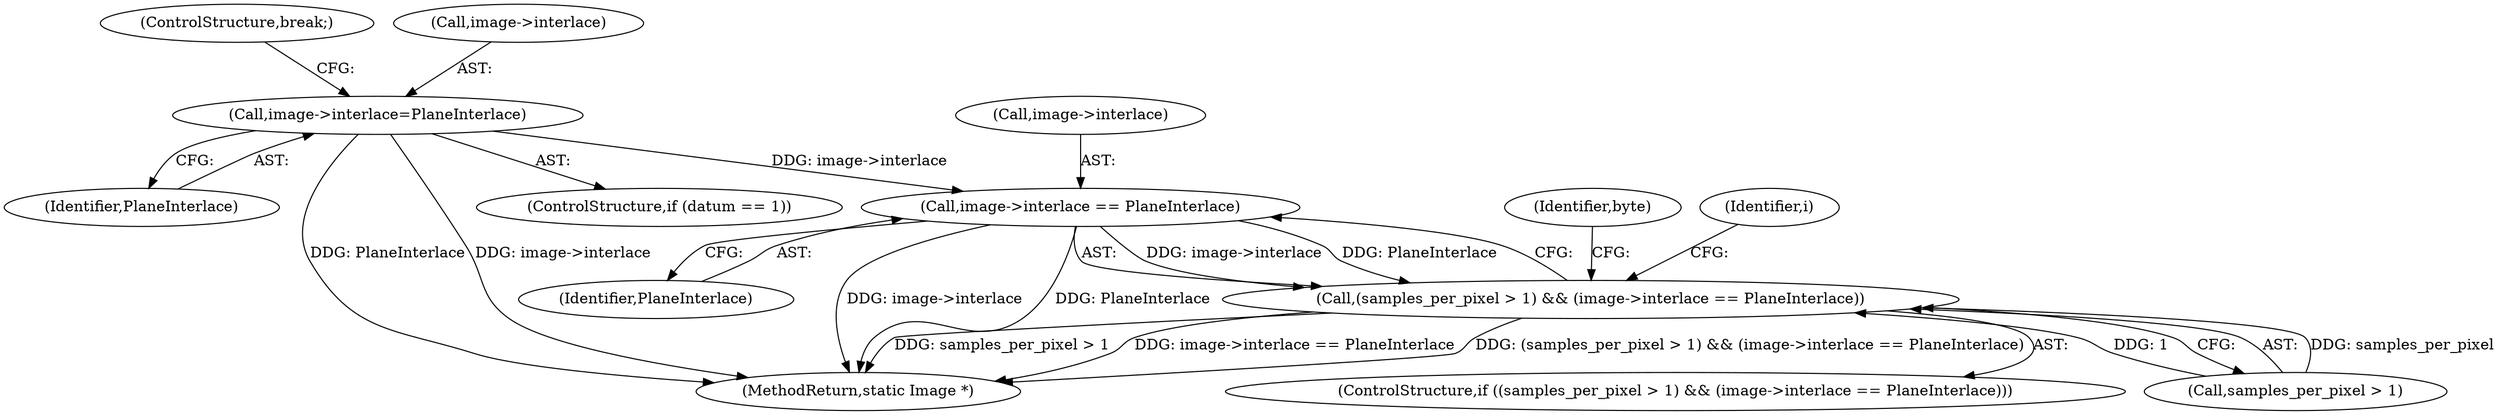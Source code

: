 digraph "0_ImageMagick_f6e9d0d9955e85bdd7540b251cd50d598dacc5e6_8@pointer" {
"1003240" [label="(Call,image->interlace == PlaneInterlace)"];
"1001395" [label="(Call,image->interlace=PlaneInterlace)"];
"1003236" [label="(Call,(samples_per_pixel > 1) && (image->interlace == PlaneInterlace))"];
"1001399" [label="(Identifier,PlaneInterlace)"];
"1003395" [label="(Identifier,byte)"];
"1003235" [label="(ControlStructure,if ((samples_per_pixel > 1) && (image->interlace == PlaneInterlace)))"];
"1001400" [label="(ControlStructure,break;)"];
"1003244" [label="(Identifier,PlaneInterlace)"];
"1003241" [label="(Call,image->interlace)"];
"1001396" [label="(Call,image->interlace)"];
"1003236" [label="(Call,(samples_per_pixel > 1) && (image->interlace == PlaneInterlace))"];
"1004563" [label="(MethodReturn,static Image *)"];
"1001391" [label="(ControlStructure,if (datum == 1))"];
"1003237" [label="(Call,samples_per_pixel > 1)"];
"1001395" [label="(Call,image->interlace=PlaneInterlace)"];
"1003248" [label="(Identifier,i)"];
"1003240" [label="(Call,image->interlace == PlaneInterlace)"];
"1003240" -> "1003236"  [label="AST: "];
"1003240" -> "1003244"  [label="CFG: "];
"1003241" -> "1003240"  [label="AST: "];
"1003244" -> "1003240"  [label="AST: "];
"1003236" -> "1003240"  [label="CFG: "];
"1003240" -> "1004563"  [label="DDG: image->interlace"];
"1003240" -> "1004563"  [label="DDG: PlaneInterlace"];
"1003240" -> "1003236"  [label="DDG: image->interlace"];
"1003240" -> "1003236"  [label="DDG: PlaneInterlace"];
"1001395" -> "1003240"  [label="DDG: image->interlace"];
"1001395" -> "1001391"  [label="AST: "];
"1001395" -> "1001399"  [label="CFG: "];
"1001396" -> "1001395"  [label="AST: "];
"1001399" -> "1001395"  [label="AST: "];
"1001400" -> "1001395"  [label="CFG: "];
"1001395" -> "1004563"  [label="DDG: PlaneInterlace"];
"1001395" -> "1004563"  [label="DDG: image->interlace"];
"1003236" -> "1003235"  [label="AST: "];
"1003236" -> "1003237"  [label="CFG: "];
"1003237" -> "1003236"  [label="AST: "];
"1003248" -> "1003236"  [label="CFG: "];
"1003395" -> "1003236"  [label="CFG: "];
"1003236" -> "1004563"  [label="DDG: samples_per_pixel > 1"];
"1003236" -> "1004563"  [label="DDG: image->interlace == PlaneInterlace"];
"1003236" -> "1004563"  [label="DDG: (samples_per_pixel > 1) && (image->interlace == PlaneInterlace)"];
"1003237" -> "1003236"  [label="DDG: samples_per_pixel"];
"1003237" -> "1003236"  [label="DDG: 1"];
}
